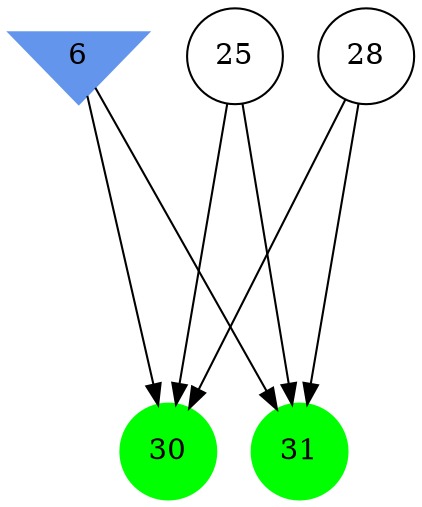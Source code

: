 digraph brain {
	ranksep=2.0;
	6 [shape=invtriangle,style=filled,color=cornflowerblue];
	25 [shape=circle,color=black];
	28 [shape=circle,color=black];
	30 [shape=circle,style=filled,color=green];
	31 [shape=circle,style=filled,color=green];
	6	->	31;
	6	->	30;
	28	->	31;
	28	->	30;
	25	->	31;
	25	->	30;
	{ rank=same; 6; }
	{ rank=same; 25; 28; }
	{ rank=same; 30; 31; }
}
